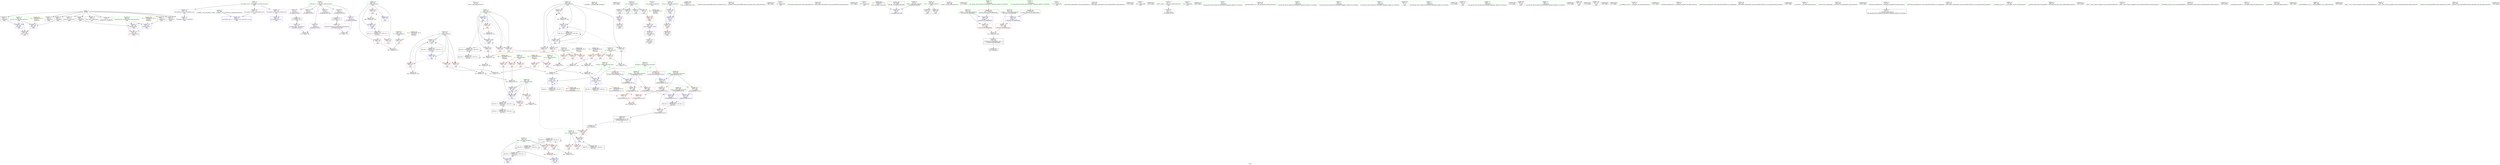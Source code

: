 digraph "SVFG" {
	label="SVFG";

	Node0x56355d2e5ef0 [shape=record,color=grey,label="{NodeID: 0\nNullPtr}"];
	Node0x56355d2e5ef0 -> Node0x56355d30afb0[style=solid];
	Node0x56355d2e5ef0 -> Node0x56355d30b0b0[style=solid];
	Node0x56355d2e5ef0 -> Node0x56355d30b180[style=solid];
	Node0x56355d2e5ef0 -> Node0x56355d30b250[style=solid];
	Node0x56355d2e5ef0 -> Node0x56355d30b320[style=solid];
	Node0x56355d2e5ef0 -> Node0x56355d30b3f0[style=solid];
	Node0x56355d2e5ef0 -> Node0x56355d30b4c0[style=solid];
	Node0x56355d2e5ef0 -> Node0x56355d30b590[style=solid];
	Node0x56355d2e5ef0 -> Node0x56355d30b660[style=solid];
	Node0x56355d2e5ef0 -> Node0x56355d310970[style=solid];
	Node0x56355d317e70 [shape=record,color=black,label="{NodeID: 277\n76 = PHI(74, 77, )\n}"];
	Node0x56355d317e70 -> Node0x56355d309460[style=solid];
	Node0x56355d309940 [shape=record,color=red,label="{NodeID: 111\n166\<--100\n\<--t\nmain\n}"];
	Node0x56355d309940 -> Node0x56355d30e180[style=solid];
	Node0x56355d307c10 [shape=record,color=green,label="{NodeID: 28\n87\<--88\nmain\<--main_field_insensitive\n}"];
	Node0x56355d30fa70 [shape=record,color=red,label="{NodeID: 139\n213\<--120\n\<--m\nmain\n}"];
	Node0x56355d30fa70 -> Node0x56355d31af20[style=solid];
	Node0x56355d30a4a0 [shape=record,color=green,label="{NodeID: 56\n199\<--200\n_ZNSolsEi\<--_ZNSolsEi_field_insensitive\n}"];
	Node0x56355d34a840 [shape=record,color=black,label="{NodeID: 416\n267 = PHI()\n}"];
	Node0x56355d32e640 [shape=record,color=black,label="{NodeID: 333\nMR_38V_2 = PHI(MR_38V_3, MR_38V_1, )\npts\{127 \}\n}"];
	Node0x56355d32e640 -> Node0x56355d310db0[style=dashed];
	Node0x56355d3111c0 [shape=record,color=blue,label="{NodeID: 167\n106\<--164\nj\<--\nmain\n}"];
	Node0x56355d3111c0 -> Node0x56355d30ea30[style=dashed];
	Node0x56355d3111c0 -> Node0x56355d30eb00[style=dashed];
	Node0x56355d3111c0 -> Node0x56355d30ebd0[style=dashed];
	Node0x56355d3111c0 -> Node0x56355d30eca0[style=dashed];
	Node0x56355d3111c0 -> Node0x56355d311840[style=dashed];
	Node0x56355d3111c0 -> Node0x56355d324740[style=dashed];
	Node0x56355d30bd10 [shape=record,color=black,label="{NodeID: 84\n151\<--150\n\<--vbase.offset.ptr\nmain\n}"];
	Node0x56355d30bd10 -> Node0x56355d30fe80[style=solid];
	Node0x56355d2f4f90 [shape=record,color=green,label="{NodeID: 1\n7\<--1\n__dso_handle\<--dummyObj\nGlob }"];
	Node0x56355d318410 [shape=record,color=grey,label="{NodeID: 278\n230 = Binary(228, 229, )\n}"];
	Node0x56355d318410 -> Node0x56355d318b90[style=solid];
	Node0x56355d309a10 [shape=record,color=red,label="{NodeID: 112\n197\<--100\n\<--t\nmain\n}"];
	Node0x56355d307d10 [shape=record,color=green,label="{NodeID: 29\n90\<--91\nretval\<--retval_field_insensitive\nmain\n}"];
	Node0x56355d307d10 -> Node0x56355d3096d0[style=solid];
	Node0x56355d307d10 -> Node0x56355d310b40[style=solid];
	Node0x56355d307d10 -> Node0x56355d311b80[style=solid];
	Node0x56355d312a60 [shape=record,color=yellow,style=double,label="{NodeID: 389\nRETMU(2V_2)\npts\{71 \}\nFun[__cxx_global_array_dtor]}"];
	Node0x56355d30fb40 [shape=record,color=red,label="{NodeID: 140\n212\<--122\n\<--k\nmain\n}"];
	Node0x56355d30fb40 -> Node0x56355d31af20[style=solid];
	Node0x56355d30a5a0 [shape=record,color=green,label="{NodeID: 57\n207\<--208\n_ZStlsISt11char_traitsIcEERSt13basic_ostreamIcT_ES5_c\<--_ZStlsISt11char_traitsIcEERSt13basic_ostreamIcT_ES5_c_field_insensitive\n}"];
	Node0x56355d34a970 [shape=record,color=black,label="{NodeID: 417\n268 = PHI()\n}"];
	Node0x56355d311290 [shape=record,color=blue,label="{NodeID: 168\n108\<--235\ntt\<--rem\nmain\n}"];
	Node0x56355d311290 -> Node0x56355d30ed70[style=dashed];
	Node0x56355d311290 -> Node0x56355d30ee40[style=dashed];
	Node0x56355d311290 -> Node0x56355d311290[style=dashed];
	Node0x56355d311290 -> Node0x56355d311360[style=dashed];
	Node0x56355d311290 -> Node0x56355d324c40[style=dashed];
	Node0x56355d30bde0 [shape=record,color=black,label="{NodeID: 85\n155\<--154\n\<--add.ptr\nmain\n}"];
	Node0x56355d2f5020 [shape=record,color=green,label="{NodeID: 2\n11\<--1\n.str\<--dummyObj\nGlob }"];
	Node0x56355d318590 [shape=record,color=grey,label="{NodeID: 279\n289 = Binary(288, 164, )\n}"];
	Node0x56355d318590 -> Node0x56355d3119e0[style=solid];
	Node0x56355d309ae0 [shape=record,color=red,label="{NodeID: 113\n293\<--100\n\<--t\nmain\n}"];
	Node0x56355d309ae0 -> Node0x56355d318d10[style=solid];
	Node0x56355d307de0 [shape=record,color=green,label="{NodeID: 30\n92\<--93\ncin\<--cin_field_insensitive\nmain\n}"];
	Node0x56355d307de0 -> Node0x56355d30b830[style=solid];
	Node0x56355d307de0 -> Node0x56355d30b900[style=solid];
	Node0x56355d307de0 -> Node0x56355d30b9d0[style=solid];
	Node0x56355d307de0 -> Node0x56355d30baa0[style=solid];
	Node0x56355d30fc10 [shape=record,color=red,label="{NodeID: 141\n232\<--122\n\<--k\nmain\n}"];
	Node0x56355d30fc10 -> Node0x56355d318a10[style=solid];
	Node0x56355d30a6a0 [shape=record,color=green,label="{NodeID: 58\n255\<--256\n_ZNSt14basic_ofstreamIcSt11char_traitsIcEED1Ev\<--_ZNSt14basic_ofstreamIcSt11char_traitsIcEED1Ev_field_insensitive\n}"];
	Node0x56355d34aa70 [shape=record,color=black,label="{NodeID: 418\n271 = PHI()\n}"];
	Node0x56355d311360 [shape=record,color=blue,label="{NodeID: 169\n108\<--240\ntt\<--\nmain\n}"];
	Node0x56355d311360 -> Node0x56355d30ee40[style=dashed];
	Node0x56355d311360 -> Node0x56355d311290[style=dashed];
	Node0x56355d311360 -> Node0x56355d324c40[style=dashed];
	Node0x56355d30beb0 [shape=record,color=black,label="{NodeID: 86\n89\<--306\nmain_ret\<--\nmain\n}"];
	Node0x56355d2f50b0 [shape=record,color=green,label="{NodeID: 3\n13\<--1\n.str.2\<--dummyObj\nGlob }"];
	Node0x56355d333b90 [shape=record,color=yellow,style=double,label="{NodeID: 363\n2V_1 = ENCHI(MR_2V_0)\npts\{71 \}\nFun[__cxx_global_array_dtor]}"];
	Node0x56355d333b90 -> Node0x56355d310a70[style=dashed];
	Node0x56355d318710 [shape=record,color=grey,label="{NodeID: 280\n177 = Binary(175, 176, )\n}"];
	Node0x56355d318710 -> Node0x56355d30da00[style=solid];
	Node0x56355d309bb0 [shape=record,color=red,label="{NodeID: 114\n167\<--102\n\<--T\nmain\n}"];
	Node0x56355d309bb0 -> Node0x56355d30e180[style=solid];
	Node0x56355d307eb0 [shape=record,color=green,label="{NodeID: 31\n94\<--95\ncout\<--cout_field_insensitive\nmain\n}"];
	Node0x56355d307eb0 -> Node0x56355d30bb70[style=solid];
	Node0x56355d307eb0 -> Node0x56355d30bc40[style=solid];
	Node0x56355d30fce0 [shape=record,color=red,label="{NodeID: 142\n288\<--122\n\<--k\nmain\n}"];
	Node0x56355d30fce0 -> Node0x56355d318590[style=solid];
	Node0x56355d30a7a0 [shape=record,color=green,label="{NodeID: 59\n299\<--300\nsystem\<--system_field_insensitive\n}"];
	Node0x56355d34ab70 [shape=record,color=black,label="{NodeID: 419\n272 = PHI()\n}"];
	Node0x56355d311430 [shape=record,color=blue,label="{NodeID: 170\n96\<--244\nexn.slot\<--\nmain\n}"];
	Node0x56355d311430 -> Node0x56355d3097a0[style=dashed];
	Node0x56355d30bf80 [shape=record,color=black,label="{NodeID: 87\n319\<--330\n_ZStorSt13_Ios_OpenmodeS__ret\<--or\n_ZStorSt13_Ios_OpenmodeS_\n|{<s0>7}}"];
	Node0x56355d30bf80:s0 -> Node0x56355d349810[style=solid,color=blue];
	Node0x56355d2f5140 [shape=record,color=green,label="{NodeID: 4\n15\<--1\n.str.3\<--dummyObj\nGlob }"];
	Node0x56355d318890 [shape=record,color=grey,label="{NodeID: 281\n235 = Binary(233, 234, )\n}"];
	Node0x56355d318890 -> Node0x56355d311290[style=solid];
	Node0x56355d30e6f0 [shape=record,color=red,label="{NodeID: 115\n218\<--104\n\<--i\nmain\n}"];
	Node0x56355d30e6f0 -> Node0x56355d30e600[style=solid];
	Node0x56355d307f80 [shape=record,color=green,label="{NodeID: 32\n96\<--97\nexn.slot\<--exn.slot_field_insensitive\nmain\n}"];
	Node0x56355d307f80 -> Node0x56355d3097a0[style=solid];
	Node0x56355d307f80 -> Node0x56355d311430[style=solid];
	Node0x56355d307f80 -> Node0x56355d3115d0[style=solid];
	Node0x56355d30fdb0 [shape=record,color=red,label="{NodeID: 143\n149\<--148\nvtable\<--\nmain\n}"];
	Node0x56355d30fdb0 -> Node0x56355d309530[style=solid];
	Node0x56355d30a8a0 [shape=record,color=green,label="{NodeID: 60\n304\<--305\n_ZNSt14basic_ifstreamIcSt11char_traitsIcEED1Ev\<--_ZNSt14basic_ifstreamIcSt11char_traitsIcEED1Ev_field_insensitive\n}"];
	Node0x56355d34ac70 [shape=record,color=black,label="{NodeID: 420\n274 = PHI()\n}"];
	Node0x56355d311500 [shape=record,color=blue,label="{NodeID: 171\n98\<--246\nehselector.slot\<--\nmain\n}"];
	Node0x56355d311500 -> Node0x56355d309870[style=dashed];
	Node0x56355d30c050 [shape=record,color=black,label="{NodeID: 88\n348\<--371\n_ZSt3minIiERKT_S2_S2__ret\<--\n_ZSt3minIiERKT_S2_S2_\n|{<s0>16}}"];
	Node0x56355d30c050:s0 -> Node0x56355d34a210[style=solid,color=blue];
	Node0x56355d2f51d0 [shape=record,color=green,label="{NodeID: 5\n17\<--1\n.str.4\<--dummyObj\nGlob }"];
	Node0x56355d318a10 [shape=record,color=grey,label="{NodeID: 282\n233 = Binary(231, 232, )\n}"];
	Node0x56355d318a10 -> Node0x56355d318890[style=solid];
	Node0x56355d30e7c0 [shape=record,color=red,label="{NodeID: 116\n228\<--104\n\<--i\nmain\n}"];
	Node0x56355d30e7c0 -> Node0x56355d318410[style=solid];
	Node0x56355d308050 [shape=record,color=green,label="{NodeID: 33\n98\<--99\nehselector.slot\<--ehselector.slot_field_insensitive\nmain\n}"];
	Node0x56355d308050 -> Node0x56355d309870[style=solid];
	Node0x56355d308050 -> Node0x56355d311500[style=solid];
	Node0x56355d308050 -> Node0x56355d3116a0[style=solid];
	Node0x56355d30fe80 [shape=record,color=red,label="{NodeID: 144\n152\<--151\nvbase.offset\<--\nmain\n}"];
	Node0x56355d30a9a0 [shape=record,color=green,label="{NodeID: 61\n322\<--323\n__a.addr\<--__a.addr_field_insensitive\n_ZStorSt13_Ios_OpenmodeS_\n}"];
	Node0x56355d30a9a0 -> Node0x56355d310020[style=solid];
	Node0x56355d30a9a0 -> Node0x56355d311c50[style=solid];
	Node0x56355d34ad70 [shape=record,color=black,label="{NodeID: 421\n275 = PHI()\n}"];
	Node0x56355d3115d0 [shape=record,color=blue,label="{NodeID: 172\n96\<--250\nexn.slot\<--\nmain\n}"];
	Node0x56355d3115d0 -> Node0x56355d3097a0[style=dashed];
	Node0x56355d30c120 [shape=record,color=purple,label="{NodeID: 89\n32\<--4\n\<--_ZStL8__ioinit\n__cxx_global_var_init\n}"];
	Node0x56355d2f3b50 [shape=record,color=green,label="{NodeID: 6\n19\<--1\n.str.5\<--dummyObj\nGlob }"];
	Node0x56355d333e90 [shape=record,color=yellow,style=double,label="{NodeID: 366\n36V_1 = ENCHI(MR_36V_0)\npts\{125 \}\nFun[_ZSt3minIiERKT_S2_S2_]}"];
	Node0x56355d333e90 -> Node0x56355d3106a0[style=dashed];
	Node0x56355d318b90 [shape=record,color=grey,label="{NodeID: 283\n231 = Binary(230, 164, )\n}"];
	Node0x56355d318b90 -> Node0x56355d318a10[style=solid];
	Node0x56355d30e890 [shape=record,color=red,label="{NodeID: 117\n266\<--104\n\<--i\nmain\n}"];
	Node0x56355d308120 [shape=record,color=green,label="{NodeID: 34\n100\<--101\nt\<--t_field_insensitive\nmain\n}"];
	Node0x56355d308120 -> Node0x56355d309940[style=solid];
	Node0x56355d308120 -> Node0x56355d309a10[style=solid];
	Node0x56355d308120 -> Node0x56355d309ae0[style=solid];
	Node0x56355d308120 -> Node0x56355d310c10[style=solid];
	Node0x56355d308120 -> Node0x56355d311ab0[style=solid];
	Node0x56355d30ff50 [shape=record,color=red,label="{NodeID: 145\n190\<--187\n\<--call22\nmain\n}"];
	Node0x56355d30ff50 -> Node0x56355d310e80[style=solid];
	Node0x56355d30aa70 [shape=record,color=green,label="{NodeID: 62\n324\<--325\n__b.addr\<--__b.addr_field_insensitive\n_ZStorSt13_Ios_OpenmodeS_\n}"];
	Node0x56355d30aa70 -> Node0x56355d3100f0[style=solid];
	Node0x56355d30aa70 -> Node0x56355d311d20[style=solid];
	Node0x56355d34ae40 [shape=record,color=black,label="{NodeID: 422\n298 = PHI()\n}"];
	Node0x56355d3116a0 [shape=record,color=blue,label="{NodeID: 173\n98\<--252\nehselector.slot\<--\nmain\n}"];
	Node0x56355d3116a0 -> Node0x56355d309870[style=dashed];
	Node0x56355d30c1f0 [shape=record,color=purple,label="{NodeID: 90\n51\<--8\n\<--_Z1sB5cxx11\n__cxx_global_var_init.1\n}"];
	Node0x56355d30c1f0 -> Node0x56355d3178d0[style=solid];
	Node0x56355d2f3be0 [shape=record,color=green,label="{NodeID: 7\n22\<--1\n\<--dummyObj\nCan only get source location for instruction, argument, global var or function.}"];
	Node0x56355d333f70 [shape=record,color=yellow,style=double,label="{NodeID: 367\n38V_1 = ENCHI(MR_38V_0)\npts\{127 \}\nFun[_ZSt3minIiERKT_S2_S2_]}"];
	Node0x56355d333f70 -> Node0x56355d3105d0[style=dashed];
	Node0x56355d318d10 [shape=record,color=grey,label="{NodeID: 284\n294 = Binary(293, 164, )\n}"];
	Node0x56355d318d10 -> Node0x56355d311ab0[style=solid];
	Node0x56355d30e960 [shape=record,color=red,label="{NodeID: 118\n283\<--104\n\<--i\nmain\n}"];
	Node0x56355d30e960 -> Node0x56355d30d880[style=solid];
	Node0x56355d3081f0 [shape=record,color=green,label="{NodeID: 35\n102\<--103\nT\<--T_field_insensitive\nmain\n}"];
	Node0x56355d3081f0 -> Node0x56355d309bb0[style=solid];
	Node0x56355d310020 [shape=record,color=red,label="{NodeID: 146\n328\<--322\n\<--__a.addr\n_ZStorSt13_Ios_OpenmodeS_\n}"];
	Node0x56355d310020 -> Node0x56355d30e000[style=solid];
	Node0x56355d30ab40 [shape=record,color=green,label="{NodeID: 63\n332\<--333\n__gxx_personality_v0\<--__gxx_personality_v0_field_insensitive\n}"];
	Node0x56355d34af10 [shape=record,color=black,label="{NodeID: 423\n349 = PHI(124, )\n0th arg _ZSt3minIiERKT_S2_S2_ }"];
	Node0x56355d34af10 -> Node0x56355d311df0[style=solid];
	Node0x56355d311770 [shape=record,color=blue,label="{NodeID: 174\n116\<--263\nnum\<--inc\nmain\n}"];
	Node0x56355d311770 -> Node0x56355d329c40[style=dashed];
	Node0x56355d30c2c0 [shape=record,color=purple,label="{NodeID: 91\n58\<--8\n\<--_Z1sB5cxx11\n__cxx_global_var_init.1\n}"];
	Node0x56355d2f3c70 [shape=record,color=green,label="{NodeID: 8\n129\<--1\n\<--dummyObj\nCan only get source location for instruction, argument, global var or function.}"];
	Node0x56355d30d700 [shape=record,color=grey,label="{NodeID: 285\n279 = Binary(278, 164, )\n}"];
	Node0x56355d30d700 -> Node0x56355d311840[style=solid];
	Node0x56355d30ea30 [shape=record,color=red,label="{NodeID: 119\n224\<--106\n\<--j\nmain\n}"];
	Node0x56355d30ea30 -> Node0x56355d30e480[style=solid];
	Node0x56355d3082c0 [shape=record,color=green,label="{NodeID: 36\n104\<--105\ni\<--i_field_insensitive\nmain\n}"];
	Node0x56355d3082c0 -> Node0x56355d30e6f0[style=solid];
	Node0x56355d3082c0 -> Node0x56355d30e7c0[style=solid];
	Node0x56355d3082c0 -> Node0x56355d30e890[style=solid];
	Node0x56355d3082c0 -> Node0x56355d30e960[style=solid];
	Node0x56355d3082c0 -> Node0x56355d3110f0[style=solid];
	Node0x56355d3082c0 -> Node0x56355d311910[style=solid];
	Node0x56355d3100f0 [shape=record,color=red,label="{NodeID: 147\n329\<--324\n\<--__b.addr\n_ZStorSt13_Ios_OpenmodeS_\n}"];
	Node0x56355d3100f0 -> Node0x56355d30e000[style=solid];
	Node0x56355d30ac40 [shape=record,color=green,label="{NodeID: 64\n351\<--352\nretval\<--retval_field_insensitive\n_ZSt3minIiERKT_S2_S2_\n}"];
	Node0x56355d30ac40 -> Node0x56355d3101c0[style=solid];
	Node0x56355d30ac40 -> Node0x56355d311f90[style=solid];
	Node0x56355d30ac40 -> Node0x56355d312060[style=solid];
	Node0x56355d34b140 [shape=record,color=black,label="{NodeID: 424\n350 = PHI(126, )\n1st arg _ZSt3minIiERKT_S2_S2_ }"];
	Node0x56355d34b140 -> Node0x56355d311ec0[style=solid];
	Node0x56355d311840 [shape=record,color=blue,label="{NodeID: 175\n106\<--279\nj\<--inc59\nmain\n}"];
	Node0x56355d311840 -> Node0x56355d30ea30[style=dashed];
	Node0x56355d311840 -> Node0x56355d30eb00[style=dashed];
	Node0x56355d311840 -> Node0x56355d30ebd0[style=dashed];
	Node0x56355d311840 -> Node0x56355d30eca0[style=dashed];
	Node0x56355d311840 -> Node0x56355d311840[style=dashed];
	Node0x56355d311840 -> Node0x56355d324740[style=dashed];
	Node0x56355d30c390 [shape=record,color=purple,label="{NodeID: 92\n59\<--8\n\<--_Z1sB5cxx11\n__cxx_global_var_init.1\n}"];
	Node0x56355d30c390 -> Node0x56355d31b3a0[style=solid];
	Node0x56355d2f3d00 [shape=record,color=green,label="{NodeID: 9\n132\<--1\n\<--dummyObj\nCan only get source location for instruction, argument, global var or function.}"];
	Node0x56355d30d880 [shape=record,color=grey,label="{NodeID: 286\n284 = Binary(283, 164, )\n}"];
	Node0x56355d30d880 -> Node0x56355d311910[style=solid];
	Node0x56355d30eb00 [shape=record,color=red,label="{NodeID: 120\n229\<--106\n\<--j\nmain\n}"];
	Node0x56355d30eb00 -> Node0x56355d318410[style=solid];
	Node0x56355d308390 [shape=record,color=green,label="{NodeID: 37\n106\<--107\nj\<--j_field_insensitive\nmain\n}"];
	Node0x56355d308390 -> Node0x56355d30ea30[style=solid];
	Node0x56355d308390 -> Node0x56355d30eb00[style=solid];
	Node0x56355d308390 -> Node0x56355d30ebd0[style=solid];
	Node0x56355d308390 -> Node0x56355d30eca0[style=solid];
	Node0x56355d308390 -> Node0x56355d3111c0[style=solid];
	Node0x56355d308390 -> Node0x56355d311840[style=solid];
	Node0x56355d3101c0 [shape=record,color=red,label="{NodeID: 148\n371\<--351\n\<--retval\n_ZSt3minIiERKT_S2_S2_\n}"];
	Node0x56355d3101c0 -> Node0x56355d30c050[style=solid];
	Node0x56355d30ad10 [shape=record,color=green,label="{NodeID: 65\n353\<--354\n__a.addr\<--__a.addr_field_insensitive\n_ZSt3minIiERKT_S2_S2_\n}"];
	Node0x56355d30ad10 -> Node0x56355d310290[style=solid];
	Node0x56355d30ad10 -> Node0x56355d310360[style=solid];
	Node0x56355d30ad10 -> Node0x56355d311df0[style=solid];
	Node0x56355d34b280 [shape=record,color=black,label="{NodeID: 425\n320 = PHI(136, )\n0th arg _ZStorSt13_Ios_OpenmodeS_ }"];
	Node0x56355d34b280 -> Node0x56355d311c50[style=solid];
	Node0x56355d311910 [shape=record,color=blue,label="{NodeID: 176\n104\<--284\ni\<--inc61\nmain\n}"];
	Node0x56355d311910 -> Node0x56355d30e6f0[style=dashed];
	Node0x56355d311910 -> Node0x56355d30e7c0[style=dashed];
	Node0x56355d311910 -> Node0x56355d30e890[style=dashed];
	Node0x56355d311910 -> Node0x56355d30e960[style=dashed];
	Node0x56355d311910 -> Node0x56355d3110f0[style=dashed];
	Node0x56355d311910 -> Node0x56355d311910[style=dashed];
	Node0x56355d311910 -> Node0x56355d32c340[style=dashed];
	Node0x56355d30c460 [shape=record,color=purple,label="{NodeID: 93\n73\<--8\n\<--_Z1sB5cxx11\n__cxx_global_array_dtor\n}"];
	Node0x56355d2f3d90 [shape=record,color=green,label="{NodeID: 10\n136\<--1\n\<--dummyObj\nCan only get source location for instruction, argument, global var or function.|{<s0>7}}"];
	Node0x56355d2f3d90:s0 -> Node0x56355d34b280[style=solid,color=red];
	Node0x56355d30da00 [shape=record,color=grey,label="{NodeID: 287\n179 = Binary(177, 178, )\n}"];
	Node0x56355d30da00 -> Node0x56355d310ce0[style=solid];
	Node0x56355d30ebd0 [shape=record,color=red,label="{NodeID: 121\n270\<--106\n\<--j\nmain\n}"];
	Node0x56355d308460 [shape=record,color=green,label="{NodeID: 38\n108\<--109\ntt\<--tt_field_insensitive\nmain\n}"];
	Node0x56355d308460 -> Node0x56355d30ed70[style=solid];
	Node0x56355d308460 -> Node0x56355d30ee40[style=solid];
	Node0x56355d308460 -> Node0x56355d311290[style=solid];
	Node0x56355d308460 -> Node0x56355d311360[style=solid];
	Node0x56355d310290 [shape=record,color=red,label="{NodeID: 149\n361\<--353\n\<--__a.addr\n_ZSt3minIiERKT_S2_S2_\n}"];
	Node0x56355d310290 -> Node0x56355d3106a0[style=solid];
	Node0x56355d30ade0 [shape=record,color=green,label="{NodeID: 66\n355\<--356\n__b.addr\<--__b.addr_field_insensitive\n_ZSt3minIiERKT_S2_S2_\n}"];
	Node0x56355d30ade0 -> Node0x56355d310430[style=solid];
	Node0x56355d30ade0 -> Node0x56355d310500[style=solid];
	Node0x56355d30ade0 -> Node0x56355d311ec0[style=solid];
	Node0x56355d34b3c0 [shape=record,color=black,label="{NodeID: 426\n321 = PHI(137, )\n1st arg _ZStorSt13_Ios_OpenmodeS_ }"];
	Node0x56355d34b3c0 -> Node0x56355d311d20[style=solid];
	Node0x56355d3119e0 [shape=record,color=blue,label="{NodeID: 177\n122\<--289\nk\<--inc64\nmain\n}"];
	Node0x56355d3119e0 -> Node0x56355d30fb40[style=dashed];
	Node0x56355d3119e0 -> Node0x56355d30fc10[style=dashed];
	Node0x56355d3119e0 -> Node0x56355d30fce0[style=dashed];
	Node0x56355d3119e0 -> Node0x56355d3119e0[style=dashed];
	Node0x56355d3119e0 -> Node0x56355d32dc40[style=dashed];
	Node0x56355d30c530 [shape=record,color=purple,label="{NodeID: 94\n74\<--8\n\<--_Z1sB5cxx11\n__cxx_global_array_dtor\n}"];
	Node0x56355d30c530 -> Node0x56355d317e70[style=solid];
	Node0x56355d2f4470 [shape=record,color=green,label="{NodeID: 11\n137\<--1\n\<--dummyObj\nCan only get source location for instruction, argument, global var or function.|{<s0>7}}"];
	Node0x56355d2f4470:s0 -> Node0x56355d34b3c0[style=solid,color=red];
	Node0x56355d30db80 [shape=record,color=grey,label="{NodeID: 288\n183 = Binary(181, 182, )\n}"];
	Node0x56355d30db80 -> Node0x56355d30de80[style=solid];
	Node0x56355d30eca0 [shape=record,color=red,label="{NodeID: 122\n278\<--106\n\<--j\nmain\n}"];
	Node0x56355d30eca0 -> Node0x56355d30d700[style=solid];
	Node0x56355d308530 [shape=record,color=green,label="{NodeID: 39\n110\<--111\na\<--a_field_insensitive\nmain\n}"];
	Node0x56355d308530 -> Node0x56355d30ef10[style=solid];
	Node0x56355d308530 -> Node0x56355d30efe0[style=solid];
	Node0x56355d308530 -> Node0x56355d30f0b0[style=solid];
	Node0x56355d348250 [shape=record,color=black,label="{NodeID: 399\n69 = PHI()\n0th arg __cxx_global_array_dtor }"];
	Node0x56355d348250 -> Node0x56355d310a70[style=solid];
	Node0x56355d310360 [shape=record,color=red,label="{NodeID: 150\n368\<--353\n\<--__a.addr\n_ZSt3minIiERKT_S2_S2_\n}"];
	Node0x56355d310360 -> Node0x56355d312060[style=solid];
	Node0x56355d30aeb0 [shape=record,color=green,label="{NodeID: 67\n23\<--388\n_GLOBAL__sub_I_zec23456_2_0.cpp\<--_GLOBAL__sub_I_zec23456_2_0.cpp_field_insensitive\n}"];
	Node0x56355d30aeb0 -> Node0x56355d310870[style=solid];
	Node0x56355d331d40 [shape=record,color=black,label="{NodeID: 344\nMR_46V_3 = PHI(MR_46V_4, MR_46V_2, )\npts\{352 \}\n}"];
	Node0x56355d331d40 -> Node0x56355d3101c0[style=dashed];
	Node0x56355d311ab0 [shape=record,color=blue,label="{NodeID: 178\n100\<--294\nt\<--inc67\nmain\n}"];
	Node0x56355d311ab0 -> Node0x56355d32be40[style=dashed];
	Node0x56355d30c600 [shape=record,color=purple,label="{NodeID: 95\n81\<--8\n\<--_Z1sB5cxx11\n__cxx_global_array_dtor\n}"];
	Node0x56355d30c600 -> Node0x56355d31b520[style=solid];
	Node0x56355d2f4530 [shape=record,color=green,label="{NodeID: 12\n145\<--1\n\<--dummyObj\nCan only get source location for instruction, argument, global var or function.}"];
	Node0x56355d30dd00 [shape=record,color=grey,label="{NodeID: 289\n263 = Binary(262, 164, )\n}"];
	Node0x56355d30dd00 -> Node0x56355d311770[style=solid];
	Node0x56355d30ed70 [shape=record,color=red,label="{NodeID: 123\n237\<--108\n\<--tt\nmain\n}"];
	Node0x56355d30ed70 -> Node0x56355d30e300[style=solid];
	Node0x56355d308600 [shape=record,color=green,label="{NodeID: 40\n112\<--113\nb\<--b_field_insensitive\nmain\n}"];
	Node0x56355d308600 -> Node0x56355d30f180[style=solid];
	Node0x56355d308600 -> Node0x56355d30f250[style=solid];
	Node0x56355d308600 -> Node0x56355d30f320[style=solid];
	Node0x56355d349810 [shape=record,color=black,label="{NodeID: 400\n135 = PHI(319, )\n}"];
	Node0x56355d310430 [shape=record,color=red,label="{NodeID: 151\n359\<--355\n\<--__b.addr\n_ZSt3minIiERKT_S2_S2_\n}"];
	Node0x56355d310430 -> Node0x56355d3105d0[style=solid];
	Node0x56355d30afb0 [shape=record,color=black,label="{NodeID: 68\n2\<--3\ndummyVal\<--dummyVal\n}"];
	Node0x56355d311b80 [shape=record,color=blue,label="{NodeID: 179\n90\<--129\nretval\<--\nmain\n}"];
	Node0x56355d311b80 -> Node0x56355d3096d0[style=dashed];
	Node0x56355d308c80 [shape=record,color=purple,label="{NodeID: 96\n130\<--11\n\<--.str\nmain\n}"];
	Node0x56355d2f4630 [shape=record,color=green,label="{NodeID: 13\n164\<--1\n\<--dummyObj\nCan only get source location for instruction, argument, global var or function.}"];
	Node0x56355d30de80 [shape=record,color=grey,label="{NodeID: 290\n185 = Binary(183, 184, )\n}"];
	Node0x56355d30de80 -> Node0x56355d310db0[style=solid];
	Node0x56355d30ee40 [shape=record,color=red,label="{NodeID: 124\n273\<--108\n\<--tt\nmain\n}"];
	Node0x56355d3086d0 [shape=record,color=green,label="{NodeID: 41\n114\<--115\nc\<--c_field_insensitive\nmain\n}"];
	Node0x56355d3086d0 -> Node0x56355d30f3f0[style=solid];
	Node0x56355d3086d0 -> Node0x56355d30f4c0[style=solid];
	Node0x56355d3086d0 -> Node0x56355d30f590[style=solid];
	Node0x56355d349a00 [shape=record,color=black,label="{NodeID: 401\n171 = PHI()\n}"];
	Node0x56355d310500 [shape=record,color=red,label="{NodeID: 152\n365\<--355\n\<--__b.addr\n_ZSt3minIiERKT_S2_S2_\n}"];
	Node0x56355d310500 -> Node0x56355d311f90[style=solid];
	Node0x56355d30b0b0 [shape=record,color=black,label="{NodeID: 69\n243\<--3\n\<--dummyVal\nmain\n}"];
	Node0x56355d332cb0 [shape=record,color=yellow,style=double,label="{NodeID: 346\n6V_1 = ENCHI(MR_6V_0)\npts\{93 \}\nFun[main]}"];
	Node0x56355d332cb0 -> Node0x56355d30fdb0[style=dashed];
	Node0x56355d311c50 [shape=record,color=blue,label="{NodeID: 180\n322\<--320\n__a.addr\<--__a\n_ZStorSt13_Ios_OpenmodeS_\n}"];
	Node0x56355d311c50 -> Node0x56355d310020[style=dashed];
	Node0x56355d308d50 [shape=record,color=purple,label="{NodeID: 97\n140\<--13\n\<--.str.2\nmain\n}"];
	Node0x56355d2f4730 [shape=record,color=green,label="{NodeID: 14\n206\<--1\n\<--dummyObj\nCan only get source location for instruction, argument, global var or function.}"];
	Node0x56355d30e000 [shape=record,color=grey,label="{NodeID: 291\n330 = Binary(328, 329, )\n}"];
	Node0x56355d30e000 -> Node0x56355d30bf80[style=solid];
	Node0x56355d30ef10 [shape=record,color=red,label="{NodeID: 125\n175\<--110\n\<--a\nmain\n}"];
	Node0x56355d30ef10 -> Node0x56355d318710[style=solid];
	Node0x56355d3087a0 [shape=record,color=green,label="{NodeID: 42\n116\<--117\nnum\<--num_field_insensitive\nmain\n}"];
	Node0x56355d3087a0 -> Node0x56355d30f660[style=solid];
	Node0x56355d3087a0 -> Node0x56355d30f730[style=solid];
	Node0x56355d3087a0 -> Node0x56355d310f50[style=solid];
	Node0x56355d3087a0 -> Node0x56355d311770[style=solid];
	Node0x56355d349ad0 [shape=record,color=black,label="{NodeID: 402\n172 = PHI()\n}"];
	Node0x56355d329c40 [shape=record,color=black,label="{NodeID: 319\nMR_28V_6 = PHI(MR_28V_8, MR_28V_5, )\npts\{117 \}\n}"];
	Node0x56355d329c40 -> Node0x56355d30f660[style=dashed];
	Node0x56355d329c40 -> Node0x56355d30f730[style=dashed];
	Node0x56355d329c40 -> Node0x56355d311770[style=dashed];
	Node0x56355d329c40 -> Node0x56355d325140[style=dashed];
	Node0x56355d329c40 -> Node0x56355d329c40[style=dashed];
	Node0x56355d3105d0 [shape=record,color=red,label="{NodeID: 153\n360\<--359\n\<--\n_ZSt3minIiERKT_S2_S2_\n}"];
	Node0x56355d3105d0 -> Node0x56355d31b220[style=solid];
	Node0x56355d30b180 [shape=record,color=black,label="{NodeID: 70\n244\<--3\n\<--dummyVal\nmain\n}"];
	Node0x56355d30b180 -> Node0x56355d311430[style=solid];
	Node0x56355d332d90 [shape=record,color=yellow,style=double,label="{NodeID: 347\n8V_1 = ENCHI(MR_8V_0)\npts\{97 \}\nFun[main]}"];
	Node0x56355d332d90 -> Node0x56355d311430[style=dashed];
	Node0x56355d332d90 -> Node0x56355d3115d0[style=dashed];
	Node0x56355d311d20 [shape=record,color=blue,label="{NodeID: 181\n324\<--321\n__b.addr\<--__b\n_ZStorSt13_Ios_OpenmodeS_\n}"];
	Node0x56355d311d20 -> Node0x56355d3100f0[style=dashed];
	Node0x56355d308e20 [shape=record,color=purple,label="{NodeID: 98\n193\<--15\n\<--.str.3\nmain\n}"];
	Node0x56355d2f5ed0 [shape=record,color=green,label="{NodeID: 15\n269\<--1\n\<--dummyObj\nCan only get source location for instruction, argument, global var or function.}"];
	Node0x56355d30e180 [shape=record,color=grey,label="{NodeID: 292\n168 = cmp(166, 167, )\n}"];
	Node0x56355d30efe0 [shape=record,color=red,label="{NodeID: 126\n181\<--110\n\<--a\nmain\n}"];
	Node0x56355d30efe0 -> Node0x56355d30db80[style=solid];
	Node0x56355d308870 [shape=record,color=green,label="{NodeID: 43\n118\<--119\nre\<--re_field_insensitive\nmain\n}"];
	Node0x56355d308870 -> Node0x56355d30f800[style=solid];
	Node0x56355d308870 -> Node0x56355d30f8d0[style=solid];
	Node0x56355d308870 -> Node0x56355d310e80[style=solid];
	Node0x56355d349ba0 [shape=record,color=black,label="{NodeID: 403\n173 = PHI()\n}"];
	Node0x56355d3106a0 [shape=record,color=red,label="{NodeID: 154\n362\<--361\n\<--\n_ZSt3minIiERKT_S2_S2_\n}"];
	Node0x56355d3106a0 -> Node0x56355d31b220[style=solid];
	Node0x56355d30b250 [shape=record,color=black,label="{NodeID: 71\n246\<--3\n\<--dummyVal\nmain\n}"];
	Node0x56355d30b250 -> Node0x56355d311500[style=solid];
	Node0x56355d332e70 [shape=record,color=yellow,style=double,label="{NodeID: 348\n10V_1 = ENCHI(MR_10V_0)\npts\{99 \}\nFun[main]}"];
	Node0x56355d332e70 -> Node0x56355d311500[style=dashed];
	Node0x56355d332e70 -> Node0x56355d3116a0[style=dashed];
	Node0x56355d311df0 [shape=record,color=blue,label="{NodeID: 182\n353\<--349\n__a.addr\<--__a\n_ZSt3minIiERKT_S2_S2_\n}"];
	Node0x56355d311df0 -> Node0x56355d310290[style=dashed];
	Node0x56355d311df0 -> Node0x56355d310360[style=dashed];
	Node0x56355d308ef0 [shape=record,color=purple,label="{NodeID: 99\n201\<--17\n\<--.str.4\nmain\n}"];
	Node0x56355d2f5fa0 [shape=record,color=green,label="{NodeID: 16\n4\<--6\n_ZStL8__ioinit\<--_ZStL8__ioinit_field_insensitive\nGlob }"];
	Node0x56355d2f5fa0 -> Node0x56355d30c120[style=solid];
	Node0x56355d30e300 [shape=record,color=grey,label="{NodeID: 293\n238 = cmp(237, 129, )\n}"];
	Node0x56355d30f0b0 [shape=record,color=red,label="{NodeID: 127\n219\<--110\n\<--a\nmain\n}"];
	Node0x56355d30f0b0 -> Node0x56355d30e600[style=solid];
	Node0x56355d308940 [shape=record,color=green,label="{NodeID: 44\n120\<--121\nm\<--m_field_insensitive\nmain\n}"];
	Node0x56355d308940 -> Node0x56355d30f9a0[style=solid];
	Node0x56355d308940 -> Node0x56355d30fa70[style=solid];
	Node0x56355d349c70 [shape=record,color=black,label="{NodeID: 404\n174 = PHI()\n}"];
	Node0x56355d310770 [shape=record,color=blue,label="{NodeID: 155\n393\<--22\nllvm.global_ctors_0\<--\nGlob }"];
	Node0x56355d30b320 [shape=record,color=black,label="{NodeID: 72\n249\<--3\n\<--dummyVal\nmain\n}"];
	Node0x56355d311ec0 [shape=record,color=blue,label="{NodeID: 183\n355\<--350\n__b.addr\<--__b\n_ZSt3minIiERKT_S2_S2_\n}"];
	Node0x56355d311ec0 -> Node0x56355d310430[style=dashed];
	Node0x56355d311ec0 -> Node0x56355d310500[style=dashed];
	Node0x56355d308fc0 [shape=record,color=purple,label="{NodeID: 100\n297\<--19\n\<--.str.5\nmain\n}"];
	Node0x56355d2f60a0 [shape=record,color=green,label="{NodeID: 17\n8\<--10\n_Z1sB5cxx11\<--_Z1sB5cxx11_field_insensitive\nGlob }"];
	Node0x56355d2f60a0 -> Node0x56355d30c1f0[style=solid];
	Node0x56355d2f60a0 -> Node0x56355d30c2c0[style=solid];
	Node0x56355d2f60a0 -> Node0x56355d30c390[style=solid];
	Node0x56355d2f60a0 -> Node0x56355d30c460[style=solid];
	Node0x56355d2f60a0 -> Node0x56355d30c530[style=solid];
	Node0x56355d2f60a0 -> Node0x56355d30c600[style=solid];
	Node0x56355d30e480 [shape=record,color=grey,label="{NodeID: 294\n226 = cmp(224, 225, )\n}"];
	Node0x56355d30f180 [shape=record,color=red,label="{NodeID: 128\n176\<--112\n\<--b\nmain\n}"];
	Node0x56355d30f180 -> Node0x56355d318710[style=solid];
	Node0x56355d308a10 [shape=record,color=green,label="{NodeID: 45\n122\<--123\nk\<--k_field_insensitive\nmain\n}"];
	Node0x56355d308a10 -> Node0x56355d30fb40[style=solid];
	Node0x56355d308a10 -> Node0x56355d30fc10[style=solid];
	Node0x56355d308a10 -> Node0x56355d30fce0[style=solid];
	Node0x56355d308a10 -> Node0x56355d311020[style=solid];
	Node0x56355d308a10 -> Node0x56355d3119e0[style=solid];
	Node0x56355d349d40 [shape=record,color=black,label="{NodeID: 405\n33 = PHI()\n}"];
	Node0x56355d310870 [shape=record,color=blue,label="{NodeID: 156\n394\<--23\nllvm.global_ctors_1\<--_GLOBAL__sub_I_zec23456_2_0.cpp\nGlob }"];
	Node0x56355d30b3f0 [shape=record,color=black,label="{NodeID: 73\n250\<--3\n\<--dummyVal\nmain\n}"];
	Node0x56355d30b3f0 -> Node0x56355d3115d0[style=solid];
	Node0x56355d333030 [shape=record,color=yellow,style=double,label="{NodeID: 350\n14V_1 = ENCHI(MR_14V_0)\npts\{103 \}\nFun[main]}"];
	Node0x56355d333030 -> Node0x56355d309bb0[style=dashed];
	Node0x56355d311f90 [shape=record,color=blue,label="{NodeID: 184\n351\<--365\nretval\<--\n_ZSt3minIiERKT_S2_S2_\n}"];
	Node0x56355d311f90 -> Node0x56355d331d40[style=dashed];
	Node0x56355d309090 [shape=record,color=purple,label="{NodeID: 101\n393\<--21\nllvm.global_ctors_0\<--llvm.global_ctors\nGlob }"];
	Node0x56355d309090 -> Node0x56355d310770[style=solid];
	Node0x56355d2f61a0 [shape=record,color=green,label="{NodeID: 18\n21\<--25\nllvm.global_ctors\<--llvm.global_ctors_field_insensitive\nGlob }"];
	Node0x56355d2f61a0 -> Node0x56355d309090[style=solid];
	Node0x56355d2f61a0 -> Node0x56355d309190[style=solid];
	Node0x56355d2f61a0 -> Node0x56355d309290[style=solid];
	Node0x56355d30e600 [shape=record,color=grey,label="{NodeID: 295\n220 = cmp(218, 219, )\n}"];
	Node0x56355d30f250 [shape=record,color=red,label="{NodeID: 129\n182\<--112\n\<--b\nmain\n}"];
	Node0x56355d30f250 -> Node0x56355d30db80[style=solid];
	Node0x56355d308ae0 [shape=record,color=green,label="{NodeID: 46\n124\<--125\nref.tmp\<--ref.tmp_field_insensitive\nmain\n|{|<s1>16}}"];
	Node0x56355d308ae0 -> Node0x56355d310ce0[style=solid];
	Node0x56355d308ae0:s1 -> Node0x56355d34af10[style=solid,color=red];
	Node0x56355d349e10 [shape=record,color=black,label="{NodeID: 406\n62 = PHI()\n}"];
	Node0x56355d310970 [shape=record,color=blue, style = dotted,label="{NodeID: 157\n395\<--3\nllvm.global_ctors_2\<--dummyVal\nGlob }"];
	Node0x56355d30b4c0 [shape=record,color=black,label="{NodeID: 74\n252\<--3\n\<--dummyVal\nmain\n}"];
	Node0x56355d30b4c0 -> Node0x56355d3116a0[style=solid];
	Node0x56355d312060 [shape=record,color=blue,label="{NodeID: 185\n351\<--368\nretval\<--\n_ZSt3minIiERKT_S2_S2_\n}"];
	Node0x56355d312060 -> Node0x56355d331d40[style=dashed];
	Node0x56355d309190 [shape=record,color=purple,label="{NodeID: 102\n394\<--21\nllvm.global_ctors_1\<--llvm.global_ctors\nGlob }"];
	Node0x56355d309190 -> Node0x56355d310870[style=solid];
	Node0x56355d2f2340 [shape=record,color=green,label="{NodeID: 19\n26\<--27\n__cxx_global_var_init\<--__cxx_global_var_init_field_insensitive\n}"];
	Node0x56355d31af20 [shape=record,color=grey,label="{NodeID: 296\n214 = cmp(212, 213, )\n}"];
	Node0x56355d30f320 [shape=record,color=red,label="{NodeID: 130\n225\<--112\n\<--b\nmain\n}"];
	Node0x56355d30f320 -> Node0x56355d30e480[style=solid];
	Node0x56355d308bb0 [shape=record,color=green,label="{NodeID: 47\n126\<--127\nref.tmp18\<--ref.tmp18_field_insensitive\nmain\n|{|<s1>16}}"];
	Node0x56355d308bb0 -> Node0x56355d310db0[style=solid];
	Node0x56355d308bb0:s1 -> Node0x56355d34b140[style=solid,color=red];
	Node0x56355d349f10 [shape=record,color=black,label="{NodeID: 407\n144 = PHI()\n}"];
	Node0x56355d310a70 [shape=record,color=blue,label="{NodeID: 158\n70\<--69\n.addr\<--\n__cxx_global_array_dtor\n}"];
	Node0x56355d30b590 [shape=record,color=black,label="{NodeID: 75\n312\<--3\nlpad.val\<--dummyVal\nmain\n}"];
	Node0x56355d309290 [shape=record,color=purple,label="{NodeID: 103\n395\<--21\nllvm.global_ctors_2\<--llvm.global_ctors\nGlob }"];
	Node0x56355d309290 -> Node0x56355d310970[style=solid];
	Node0x56355d2f2440 [shape=record,color=green,label="{NodeID: 20\n30\<--31\n_ZNSt8ios_base4InitC1Ev\<--_ZNSt8ios_base4InitC1Ev_field_insensitive\n}"];
	Node0x56355d31b0a0 [shape=record,color=grey,label="{NodeID: 297\n260 = cmp(258, 259, )\n}"];
	Node0x56355d30f3f0 [shape=record,color=red,label="{NodeID: 131\n178\<--114\n\<--c\nmain\n}"];
	Node0x56355d30f3f0 -> Node0x56355d30da00[style=solid];
	Node0x56355d309ca0 [shape=record,color=green,label="{NodeID: 48\n133\<--134\n_ZNSt14basic_ifstreamIcSt11char_traitsIcEEC1EPKcSt13_Ios_Openmode\<--_ZNSt14basic_ifstreamIcSt11char_traitsIcEEC1EPKcSt13_Ios_Openmode_field_insensitive\n}"];
	Node0x56355d34a010 [shape=record,color=black,label="{NodeID: 408\n156 = PHI()\n}"];
	Node0x56355d32be40 [shape=record,color=black,label="{NodeID: 325\nMR_12V_3 = PHI(MR_12V_4, MR_12V_2, )\npts\{101 \}\n}"];
	Node0x56355d32be40 -> Node0x56355d309940[style=dashed];
	Node0x56355d32be40 -> Node0x56355d309a10[style=dashed];
	Node0x56355d32be40 -> Node0x56355d309ae0[style=dashed];
	Node0x56355d32be40 -> Node0x56355d311ab0[style=dashed];
	Node0x56355d310b40 [shape=record,color=blue,label="{NodeID: 159\n90\<--129\nretval\<--\nmain\n}"];
	Node0x56355d310b40 -> Node0x56355d311b80[style=dashed];
	Node0x56355d30b660 [shape=record,color=black,label="{NodeID: 76\n313\<--3\nlpad.val71\<--dummyVal\nmain\n}"];
	Node0x56355d309390 [shape=record,color=purple,label="{NodeID: 104\n54\<--53\narrayctor.next\<--arrayctor.cur\n__cxx_global_var_init.1\n}"];
	Node0x56355d309390 -> Node0x56355d3178d0[style=solid];
	Node0x56355d309390 -> Node0x56355d31b3a0[style=solid];
	Node0x56355d2f2540 [shape=record,color=green,label="{NodeID: 21\n36\<--37\n__cxa_atexit\<--__cxa_atexit_field_insensitive\n}"];
	Node0x56355d31b220 [shape=record,color=grey,label="{NodeID: 298\n363 = cmp(360, 362, )\n}"];
	Node0x56355d30f4c0 [shape=record,color=red,label="{NodeID: 132\n234\<--114\n\<--c\nmain\n}"];
	Node0x56355d30f4c0 -> Node0x56355d318890[style=solid];
	Node0x56355d309da0 [shape=record,color=green,label="{NodeID: 49\n138\<--139\n_ZStorSt13_Ios_OpenmodeS_\<--_ZStorSt13_Ios_OpenmodeS__field_insensitive\n}"];
	Node0x56355d34a110 [shape=record,color=black,label="{NodeID: 409\n160 = PHI()\n}"];
	Node0x56355d32c340 [shape=record,color=black,label="{NodeID: 326\nMR_16V_2 = PHI(MR_16V_3, MR_16V_1, )\npts\{105 \}\n}"];
	Node0x56355d32c340 -> Node0x56355d3110f0[style=dashed];
	Node0x56355d32c340 -> Node0x56355d32c340[style=dashed];
	Node0x56355d310c10 [shape=record,color=blue,label="{NodeID: 160\n100\<--164\nt\<--\nmain\n}"];
	Node0x56355d310c10 -> Node0x56355d32be40[style=dashed];
	Node0x56355d30b730 [shape=record,color=black,label="{NodeID: 77\n34\<--35\n\<--_ZNSt8ios_base4InitD1Ev\nCan only get source location for instruction, argument, global var or function.}"];
	Node0x56355d3333b0 [shape=record,color=yellow,style=double,label="{NodeID: 354\n22V_1 = ENCHI(MR_22V_0)\npts\{111 \}\nFun[main]}"];
	Node0x56355d3333b0 -> Node0x56355d30ef10[style=dashed];
	Node0x56355d3333b0 -> Node0x56355d30efe0[style=dashed];
	Node0x56355d3333b0 -> Node0x56355d30f0b0[style=dashed];
	Node0x56355d309460 [shape=record,color=purple,label="{NodeID: 105\n77\<--76\narraydestroy.element\<--arraydestroy.elementPast\n__cxx_global_array_dtor\n}"];
	Node0x56355d309460 -> Node0x56355d317e70[style=solid];
	Node0x56355d309460 -> Node0x56355d31b520[style=solid];
	Node0x56355d2f2640 [shape=record,color=green,label="{NodeID: 22\n35\<--41\n_ZNSt8ios_base4InitD1Ev\<--_ZNSt8ios_base4InitD1Ev_field_insensitive\n}"];
	Node0x56355d2f2640 -> Node0x56355d30b730[style=solid];
	Node0x56355d31b3a0 [shape=record,color=grey,label="{NodeID: 299\n60 = cmp(54, 59, )\n}"];
	Node0x56355d30f590 [shape=record,color=red,label="{NodeID: 133\n240\<--114\n\<--c\nmain\n}"];
	Node0x56355d30f590 -> Node0x56355d311360[style=solid];
	Node0x56355d309ea0 [shape=record,color=green,label="{NodeID: 50\n142\<--143\n_ZNSt14basic_ofstreamIcSt11char_traitsIcEEC1EPKcSt13_Ios_Openmode\<--_ZNSt14basic_ofstreamIcSt11char_traitsIcEEC1EPKcSt13_Ios_Openmode_field_insensitive\n}"];
	Node0x56355d34a210 [shape=record,color=black,label="{NodeID: 410\n187 = PHI(348, )\n}"];
	Node0x56355d34a210 -> Node0x56355d30ff50[style=solid];
	Node0x56355d32c840 [shape=record,color=black,label="{NodeID: 327\nMR_18V_2 = PHI(MR_18V_3, MR_18V_1, )\npts\{107 \}\n}"];
	Node0x56355d32c840 -> Node0x56355d324740[style=dashed];
	Node0x56355d32c840 -> Node0x56355d32c840[style=dashed];
	Node0x56355d310ce0 [shape=record,color=blue,label="{NodeID: 161\n124\<--179\nref.tmp\<--mul17\nmain\n|{|<s2>16}}"];
	Node0x56355d310ce0 -> Node0x56355d30ff50[style=dashed];
	Node0x56355d310ce0 -> Node0x56355d32e140[style=dashed];
	Node0x56355d310ce0:s2 -> Node0x56355d333e90[style=dashed,color=red];
	Node0x56355d30b830 [shape=record,color=black,label="{NodeID: 78\n148\<--92\n\<--cin\nmain\n}"];
	Node0x56355d30b830 -> Node0x56355d30fdb0[style=solid];
	Node0x56355d333490 [shape=record,color=yellow,style=double,label="{NodeID: 355\n24V_1 = ENCHI(MR_24V_0)\npts\{113 \}\nFun[main]}"];
	Node0x56355d333490 -> Node0x56355d30f180[style=dashed];
	Node0x56355d333490 -> Node0x56355d30f250[style=dashed];
	Node0x56355d333490 -> Node0x56355d30f320[style=dashed];
	Node0x56355d309530 [shape=record,color=purple,label="{NodeID: 106\n150\<--149\nvbase.offset.ptr\<--vtable\nmain\n}"];
	Node0x56355d309530 -> Node0x56355d30bd10[style=solid];
	Node0x56355d307740 [shape=record,color=green,label="{NodeID: 23\n48\<--49\n__cxx_global_var_init.1\<--__cxx_global_var_init.1_field_insensitive\n}"];
	Node0x56355d31b520 [shape=record,color=grey,label="{NodeID: 300\n82 = cmp(77, 81, )\n}"];
	Node0x56355d30f660 [shape=record,color=red,label="{NodeID: 134\n258\<--116\n\<--num\nmain\n}"];
	Node0x56355d30f660 -> Node0x56355d31b0a0[style=solid];
	Node0x56355d309fa0 [shape=record,color=green,label="{NodeID: 51\n146\<--147\n_ZNSt8ios_base15sync_with_stdioEb\<--_ZNSt8ios_base15sync_with_stdioEb_field_insensitive\n}"];
	Node0x56355d34a400 [shape=record,color=black,label="{NodeID: 411\n194 = PHI()\n}"];
	Node0x56355d32cd40 [shape=record,color=black,label="{NodeID: 328\nMR_20V_2 = PHI(MR_20V_3, MR_20V_1, )\npts\{109 \}\n}"];
	Node0x56355d32cd40 -> Node0x56355d324c40[style=dashed];
	Node0x56355d32cd40 -> Node0x56355d32cd40[style=dashed];
	Node0x56355d310db0 [shape=record,color=blue,label="{NodeID: 162\n126\<--185\nref.tmp18\<--mul20\nmain\n|{|<s2>16}}"];
	Node0x56355d310db0 -> Node0x56355d30ff50[style=dashed];
	Node0x56355d310db0 -> Node0x56355d32e640[style=dashed];
	Node0x56355d310db0:s2 -> Node0x56355d333f70[style=dashed,color=red];
	Node0x56355d30b900 [shape=record,color=black,label="{NodeID: 79\n153\<--92\n\<--cin\nmain\n}"];
	Node0x56355d30b900 -> Node0x56355d309600[style=solid];
	Node0x56355d333570 [shape=record,color=yellow,style=double,label="{NodeID: 356\n26V_1 = ENCHI(MR_26V_0)\npts\{115 \}\nFun[main]}"];
	Node0x56355d333570 -> Node0x56355d30f3f0[style=dashed];
	Node0x56355d333570 -> Node0x56355d30f4c0[style=dashed];
	Node0x56355d333570 -> Node0x56355d30f590[style=dashed];
	Node0x56355d309600 [shape=record,color=purple,label="{NodeID: 107\n154\<--153\nadd.ptr\<--\nmain\n}"];
	Node0x56355d309600 -> Node0x56355d30bde0[style=solid];
	Node0x56355d307840 [shape=record,color=green,label="{NodeID: 24\n56\<--57\n_ZNSt7__cxx1112basic_stringIcSt11char_traitsIcESaIcEEC1Ev\<--_ZNSt7__cxx1112basic_stringIcSt11char_traitsIcESaIcEEC1Ev_field_insensitive\n}"];
	Node0x56355d30f730 [shape=record,color=red,label="{NodeID: 135\n262\<--116\n\<--num\nmain\n}"];
	Node0x56355d30f730 -> Node0x56355d30dd00[style=solid];
	Node0x56355d30a0a0 [shape=record,color=green,label="{NodeID: 52\n157\<--158\n_ZNSt9basic_iosIcSt11char_traitsIcEE3tieEPSo\<--_ZNSt9basic_iosIcSt11char_traitsIcEE3tieEPSo_field_insensitive\n}"];
	Node0x56355d34a4d0 [shape=record,color=black,label="{NodeID: 412\n198 = PHI()\n}"];
	Node0x56355d32d240 [shape=record,color=black,label="{NodeID: 329\nMR_28V_2 = PHI(MR_28V_4, MR_28V_1, )\npts\{117 \}\n}"];
	Node0x56355d32d240 -> Node0x56355d310f50[style=dashed];
	Node0x56355d310e80 [shape=record,color=blue,label="{NodeID: 163\n118\<--190\nre\<--\nmain\n}"];
	Node0x56355d310e80 -> Node0x56355d30f800[style=dashed];
	Node0x56355d310e80 -> Node0x56355d30f8d0[style=dashed];
	Node0x56355d310e80 -> Node0x56355d32d740[style=dashed];
	Node0x56355d30b9d0 [shape=record,color=black,label="{NodeID: 80\n159\<--92\n\<--cin\nmain\n}"];
	Node0x56355d3096d0 [shape=record,color=red,label="{NodeID: 108\n306\<--90\n\<--retval\nmain\n}"];
	Node0x56355d3096d0 -> Node0x56355d30beb0[style=solid];
	Node0x56355d307940 [shape=record,color=green,label="{NodeID: 25\n63\<--64\n__cxx_global_array_dtor\<--__cxx_global_array_dtor_field_insensitive\n}"];
	Node0x56355d324740 [shape=record,color=black,label="{NodeID: 302\nMR_18V_4 = PHI(MR_18V_6, MR_18V_3, )\npts\{107 \}\n}"];
	Node0x56355d324740 -> Node0x56355d3111c0[style=dashed];
	Node0x56355d324740 -> Node0x56355d324740[style=dashed];
	Node0x56355d324740 -> Node0x56355d32c840[style=dashed];
	Node0x56355d30f800 [shape=record,color=red,label="{NodeID: 136\n203\<--118\n\<--re\nmain\n}"];
	Node0x56355d30a1a0 [shape=record,color=green,label="{NodeID: 53\n161\<--162\n_ZNSirsERi\<--_ZNSirsERi_field_insensitive\n}"];
	Node0x56355d34a5a0 [shape=record,color=black,label="{NodeID: 413\n202 = PHI()\n}"];
	Node0x56355d32d740 [shape=record,color=black,label="{NodeID: 330\nMR_30V_2 = PHI(MR_30V_3, MR_30V_1, )\npts\{119 \}\n}"];
	Node0x56355d32d740 -> Node0x56355d310e80[style=dashed];
	Node0x56355d310f50 [shape=record,color=blue,label="{NodeID: 164\n116\<--129\nnum\<--\nmain\n}"];
	Node0x56355d310f50 -> Node0x56355d325140[style=dashed];
	Node0x56355d310f50 -> Node0x56355d32d240[style=dashed];
	Node0x56355d30baa0 [shape=record,color=black,label="{NodeID: 81\n170\<--92\n\<--cin\nmain\n}"];
	Node0x56355d3097a0 [shape=record,color=red,label="{NodeID: 109\n310\<--96\nexn\<--exn.slot\nmain\n}"];
	Node0x56355d307a40 [shape=record,color=green,label="{NodeID: 26\n70\<--71\n.addr\<--.addr_field_insensitive\n__cxx_global_array_dtor\n}"];
	Node0x56355d307a40 -> Node0x56355d310a70[style=solid];
	Node0x56355d324c40 [shape=record,color=black,label="{NodeID: 303\nMR_20V_4 = PHI(MR_20V_5, MR_20V_3, )\npts\{109 \}\n}"];
	Node0x56355d324c40 -> Node0x56355d311290[style=dashed];
	Node0x56355d324c40 -> Node0x56355d324c40[style=dashed];
	Node0x56355d324c40 -> Node0x56355d32cd40[style=dashed];
	Node0x56355d30f8d0 [shape=record,color=red,label="{NodeID: 137\n259\<--118\n\<--re\nmain\n}"];
	Node0x56355d30f8d0 -> Node0x56355d31b0a0[style=solid];
	Node0x56355d30a2a0 [shape=record,color=green,label="{NodeID: 54\n188\<--189\n_ZSt3minIiERKT_S2_S2_\<--_ZSt3minIiERKT_S2_S2__field_insensitive\n}"];
	Node0x56355d34a670 [shape=record,color=black,label="{NodeID: 414\n204 = PHI()\n}"];
	Node0x56355d32dc40 [shape=record,color=black,label="{NodeID: 331\nMR_34V_2 = PHI(MR_34V_4, MR_34V_1, )\npts\{123 \}\n}"];
	Node0x56355d32dc40 -> Node0x56355d311020[style=dashed];
	Node0x56355d311020 [shape=record,color=blue,label="{NodeID: 165\n122\<--129\nk\<--\nmain\n}"];
	Node0x56355d311020 -> Node0x56355d30fb40[style=dashed];
	Node0x56355d311020 -> Node0x56355d30fc10[style=dashed];
	Node0x56355d311020 -> Node0x56355d30fce0[style=dashed];
	Node0x56355d311020 -> Node0x56355d3119e0[style=dashed];
	Node0x56355d311020 -> Node0x56355d32dc40[style=dashed];
	Node0x56355d30bb70 [shape=record,color=black,label="{NodeID: 82\n192\<--94\n\<--cout\nmain\n}"];
	Node0x56355d333810 [shape=record,color=yellow,style=double,label="{NodeID: 359\n32V_1 = ENCHI(MR_32V_0)\npts\{121 \}\nFun[main]}"];
	Node0x56355d333810 -> Node0x56355d30f9a0[style=dashed];
	Node0x56355d333810 -> Node0x56355d30fa70[style=dashed];
	Node0x56355d3178d0 [shape=record,color=black,label="{NodeID: 276\n53 = PHI(51, 54, )\n}"];
	Node0x56355d3178d0 -> Node0x56355d309390[style=solid];
	Node0x56355d309870 [shape=record,color=red,label="{NodeID: 110\n311\<--98\nsel\<--ehselector.slot\nmain\n}"];
	Node0x56355d307b10 [shape=record,color=green,label="{NodeID: 27\n79\<--80\n_ZNSt7__cxx1112basic_stringIcSt11char_traitsIcESaIcEED1Ev\<--_ZNSt7__cxx1112basic_stringIcSt11char_traitsIcESaIcEED1Ev_field_insensitive\n}"];
	Node0x56355d325140 [shape=record,color=black,label="{NodeID: 304\nMR_28V_5 = PHI(MR_28V_6, MR_28V_4, )\npts\{117 \}\n}"];
	Node0x56355d325140 -> Node0x56355d325140[style=dashed];
	Node0x56355d325140 -> Node0x56355d329c40[style=dashed];
	Node0x56355d325140 -> Node0x56355d32d240[style=dashed];
	Node0x56355d30f9a0 [shape=record,color=red,label="{NodeID: 138\n184\<--120\n\<--m\nmain\n}"];
	Node0x56355d30f9a0 -> Node0x56355d30de80[style=solid];
	Node0x56355d30a3a0 [shape=record,color=green,label="{NodeID: 55\n195\<--196\n_ZStlsISt11char_traitsIcEERSt13basic_ostreamIcT_ES5_PKc\<--_ZStlsISt11char_traitsIcEERSt13basic_ostreamIcT_ES5_PKc_field_insensitive\n}"];
	Node0x56355d34a770 [shape=record,color=black,label="{NodeID: 415\n205 = PHI()\n}"];
	Node0x56355d32e140 [shape=record,color=black,label="{NodeID: 332\nMR_36V_2 = PHI(MR_36V_3, MR_36V_1, )\npts\{125 \}\n}"];
	Node0x56355d32e140 -> Node0x56355d310ce0[style=dashed];
	Node0x56355d3110f0 [shape=record,color=blue,label="{NodeID: 166\n104\<--164\ni\<--\nmain\n}"];
	Node0x56355d3110f0 -> Node0x56355d30e6f0[style=dashed];
	Node0x56355d3110f0 -> Node0x56355d30e7c0[style=dashed];
	Node0x56355d3110f0 -> Node0x56355d30e890[style=dashed];
	Node0x56355d3110f0 -> Node0x56355d30e960[style=dashed];
	Node0x56355d3110f0 -> Node0x56355d3110f0[style=dashed];
	Node0x56355d3110f0 -> Node0x56355d311910[style=dashed];
	Node0x56355d3110f0 -> Node0x56355d32c340[style=dashed];
	Node0x56355d30bc40 [shape=record,color=black,label="{NodeID: 83\n265\<--94\n\<--cout\nmain\n}"];
}
